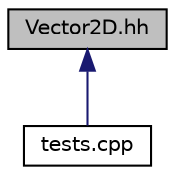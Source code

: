 digraph "Vector2D.hh"
{
 // LATEX_PDF_SIZE
  edge [fontname="Helvetica",fontsize="10",labelfontname="Helvetica",labelfontsize="10"];
  node [fontname="Helvetica",fontsize="10",shape=record];
  Node1 [label="Vector2D.hh",height=0.2,width=0.4,color="black", fillcolor="grey75", style="filled", fontcolor="black",tooltip="konkretyzacja szablonu vector"];
  Node1 -> Node2 [dir="back",color="midnightblue",fontsize="10",style="solid",fontname="Helvetica"];
  Node2 [label="tests.cpp",height=0.2,width=0.4,color="black", fillcolor="white", style="filled",URL="$tests_8cpp.html",tooltip=" "];
}
